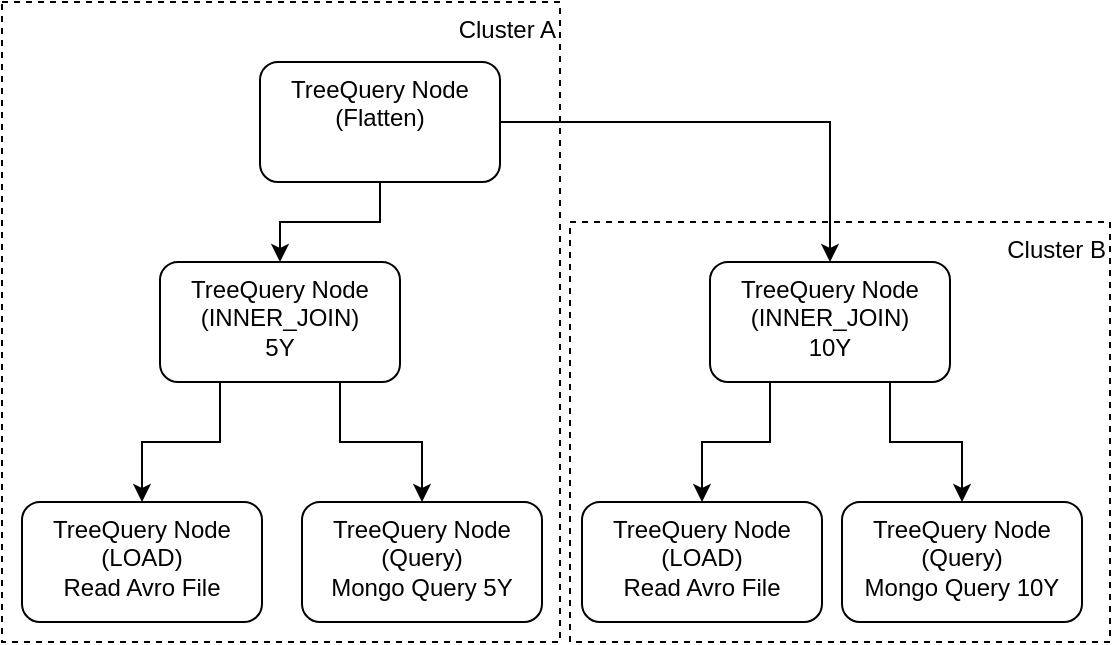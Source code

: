 <mxfile version="12.7.4" type="device"><diagram id="nB_W8n0aA75IsPRDnLlk" name="Page-1"><mxGraphModel dx="677" dy="424" grid="1" gridSize="10" guides="1" tooltips="1" connect="1" arrows="1" fold="1" page="1" pageScale="1" pageWidth="850" pageHeight="1100" math="0" shadow="0"><root><mxCell id="0"/><mxCell id="1" parent="0"/><mxCell id="jiRbldAYGESy-HFnpfH8-17" value="Cluster B" style="rounded=0;whiteSpace=wrap;html=1;fillColor=none;dashed=1;verticalAlign=top;align=right;" vertex="1" parent="1"><mxGeometry x="305" y="170" width="270" height="210" as="geometry"/></mxCell><mxCell id="jiRbldAYGESy-HFnpfH8-18" value="Cluster A" style="rounded=0;whiteSpace=wrap;html=1;fillColor=none;dashed=1;verticalAlign=top;align=right;" vertex="1" parent="1"><mxGeometry x="21" y="60" width="279" height="320" as="geometry"/></mxCell><mxCell id="jiRbldAYGESy-HFnpfH8-5" style="edgeStyle=orthogonalEdgeStyle;rounded=0;orthogonalLoop=1;jettySize=auto;html=1;entryX=0.5;entryY=0;entryDx=0;entryDy=0;" edge="1" parent="1" source="jiRbldAYGESy-HFnpfH8-1" target="jiRbldAYGESy-HFnpfH8-2"><mxGeometry relative="1" as="geometry"/></mxCell><mxCell id="jiRbldAYGESy-HFnpfH8-6" style="edgeStyle=orthogonalEdgeStyle;rounded=0;orthogonalLoop=1;jettySize=auto;html=1;exitX=1;exitY=0.5;exitDx=0;exitDy=0;entryX=0.5;entryY=0;entryDx=0;entryDy=0;" edge="1" parent="1" source="jiRbldAYGESy-HFnpfH8-1" target="jiRbldAYGESy-HFnpfH8-3"><mxGeometry relative="1" as="geometry"/></mxCell><mxCell id="jiRbldAYGESy-HFnpfH8-1" value="TreeQuery Node&lt;br&gt;(Flatten)" style="rounded=1;whiteSpace=wrap;html=1;verticalAlign=top;" vertex="1" parent="1"><mxGeometry x="150" y="90" width="120" height="60" as="geometry"/></mxCell><mxCell id="jiRbldAYGESy-HFnpfH8-8" value="" style="edgeStyle=orthogonalEdgeStyle;rounded=0;orthogonalLoop=1;jettySize=auto;html=1;exitX=0.25;exitY=1;exitDx=0;exitDy=0;" edge="1" parent="1" source="jiRbldAYGESy-HFnpfH8-2" target="jiRbldAYGESy-HFnpfH8-7"><mxGeometry relative="1" as="geometry"/></mxCell><mxCell id="jiRbldAYGESy-HFnpfH8-12" style="edgeStyle=orthogonalEdgeStyle;rounded=0;orthogonalLoop=1;jettySize=auto;html=1;entryX=0.5;entryY=0;entryDx=0;entryDy=0;exitX=0.75;exitY=1;exitDx=0;exitDy=0;" edge="1" parent="1" source="jiRbldAYGESy-HFnpfH8-2" target="jiRbldAYGESy-HFnpfH8-11"><mxGeometry relative="1" as="geometry"/></mxCell><mxCell id="jiRbldAYGESy-HFnpfH8-2" value="TreeQuery Node&lt;br&gt;(INNER_JOIN)&lt;br&gt;5Y" style="rounded=1;whiteSpace=wrap;html=1;verticalAlign=top;" vertex="1" parent="1"><mxGeometry x="100" y="190" width="120" height="60" as="geometry"/></mxCell><mxCell id="jiRbldAYGESy-HFnpfH8-7" value="TreeQuery Node&lt;br&gt;(LOAD)&lt;br&gt;Read Avro File" style="rounded=1;whiteSpace=wrap;html=1;verticalAlign=top;" vertex="1" parent="1"><mxGeometry x="31" y="310" width="120" height="60" as="geometry"/></mxCell><mxCell id="jiRbldAYGESy-HFnpfH8-15" style="edgeStyle=orthogonalEdgeStyle;rounded=0;orthogonalLoop=1;jettySize=auto;html=1;exitX=0.25;exitY=1;exitDx=0;exitDy=0;" edge="1" parent="1" source="jiRbldAYGESy-HFnpfH8-3" target="jiRbldAYGESy-HFnpfH8-13"><mxGeometry relative="1" as="geometry"/></mxCell><mxCell id="jiRbldAYGESy-HFnpfH8-16" style="edgeStyle=orthogonalEdgeStyle;rounded=0;orthogonalLoop=1;jettySize=auto;html=1;entryX=0.5;entryY=0;entryDx=0;entryDy=0;exitX=0.75;exitY=1;exitDx=0;exitDy=0;" edge="1" parent="1" source="jiRbldAYGESy-HFnpfH8-3" target="jiRbldAYGESy-HFnpfH8-14"><mxGeometry relative="1" as="geometry"/></mxCell><mxCell id="jiRbldAYGESy-HFnpfH8-3" value="TreeQuery Node&lt;br&gt;(INNER_JOIN)&lt;br&gt;10Y" style="rounded=1;whiteSpace=wrap;html=1;verticalAlign=top;" vertex="1" parent="1"><mxGeometry x="375" y="190" width="120" height="60" as="geometry"/></mxCell><mxCell id="jiRbldAYGESy-HFnpfH8-11" value="TreeQuery Node&lt;br&gt;(Query)&lt;br&gt;Mongo Query 5Y" style="rounded=1;whiteSpace=wrap;html=1;verticalAlign=top;" vertex="1" parent="1"><mxGeometry x="171" y="310" width="120" height="60" as="geometry"/></mxCell><mxCell id="jiRbldAYGESy-HFnpfH8-13" value="TreeQuery Node&lt;br&gt;(LOAD)&lt;br&gt;Read Avro File" style="rounded=1;whiteSpace=wrap;html=1;verticalAlign=top;" vertex="1" parent="1"><mxGeometry x="311" y="310" width="120" height="60" as="geometry"/></mxCell><mxCell id="jiRbldAYGESy-HFnpfH8-14" value="TreeQuery Node&lt;br&gt;(Query)&lt;br&gt;Mongo Query 10Y" style="rounded=1;whiteSpace=wrap;html=1;verticalAlign=top;" vertex="1" parent="1"><mxGeometry x="441" y="310" width="120" height="60" as="geometry"/></mxCell></root></mxGraphModel></diagram></mxfile>